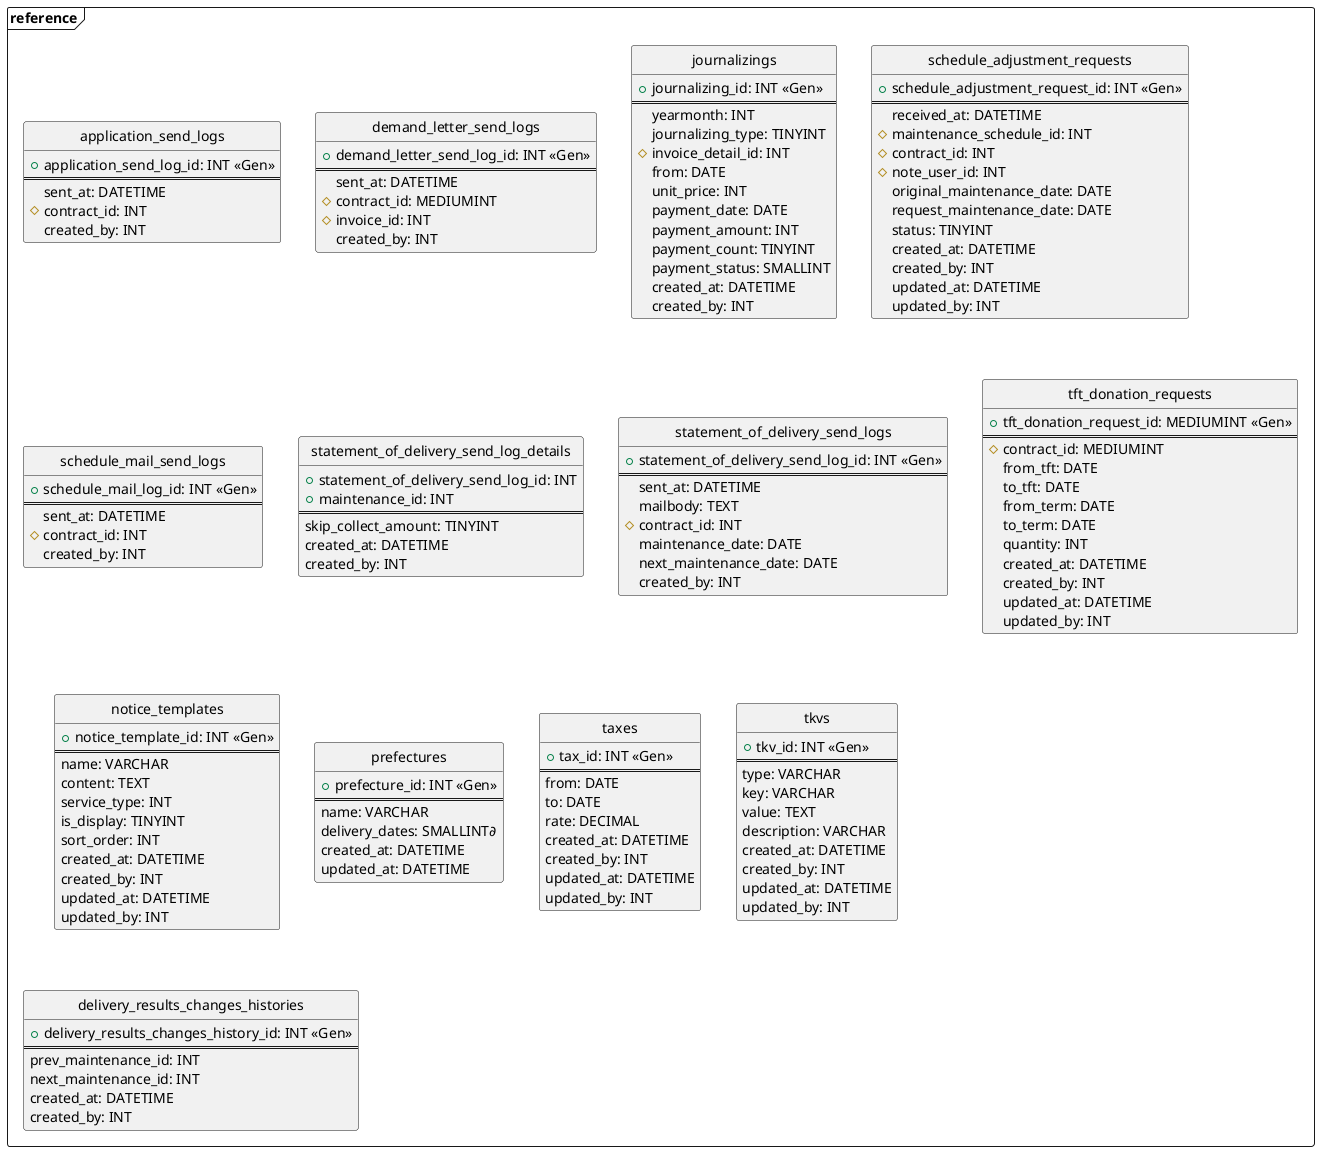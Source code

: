 @startuml

' hide the spot
hide circle

' avoid problems with angled crows feet
skinparam linetype ortho

frame "reference" {
  entity "application_send_logs" {
    + application_send_log_id: INT <<Gen>>
    ==
    sent_at: DATETIME
    # contract_id: INT
    created_by: INT
  }
  entity "demand_letter_send_logs" {
    + demand_letter_send_log_id: INT <<Gen>>
    ==
    sent_at: DATETIME
    # contract_id: MEDIUMINT
    # invoice_id: INT
    created_by: INT
  }
  entity "journalizings" {
    + journalizing_id: INT <<Gen>>
    ==
    yearmonth: INT
    journalizing_type: TINYINT
    # invoice_detail_id: INT
    from: DATE
    unit_price: INT
    payment_date: DATE
    payment_amount: INT
    payment_count: TINYINT
    payment_status: SMALLINT
    created_at: DATETIME
    created_by: INT
  }
  entity "schedule_adjustment_requests" {
    + schedule_adjustment_request_id: INT <<Gen>>
    ==
    received_at: DATETIME
    # maintenance_schedule_id: INT
    # contract_id: INT
    # note_user_id: INT
    original_maintenance_date: DATE
    request_maintenance_date: DATE
    status: TINYINT
    created_at: DATETIME
    created_by: INT
    updated_at: DATETIME
    updated_by: INT
  }
  entity "schedule_mail_send_logs" {
    + schedule_mail_log_id: INT <<Gen>>
    ==
    sent_at: DATETIME
    # contract_id: INT
    created_by: INT
  }
  entity "statement_of_delivery_send_log_details" {
    + statement_of_delivery_send_log_id: INT
    + maintenance_id: INT
    ==
    skip_collect_amount: TINYINT
    created_at: DATETIME
    created_by: INT
  }
  entity "statement_of_delivery_send_logs" {
    + statement_of_delivery_send_log_id: INT <<Gen>>
    ==
    sent_at: DATETIME
    mailbody: TEXT
    # contract_id: INT
    maintenance_date: DATE
    next_maintenance_date: DATE
    created_by: INT
  }
  entity "tft_donation_requests" {
    + tft_donation_request_id: MEDIUMINT <<Gen>>
    ==
    # contract_id: MEDIUMINT
    from_tft: DATE
    to_tft: DATE
    from_term: DATE
    to_term: DATE
    quantity: INT
    created_at: DATETIME
    created_by: INT
    updated_at: DATETIME
    updated_by: INT
  }
  entity "notice_templates" {
    + notice_template_id: INT <<Gen>>
    ==
    name: VARCHAR
    content: TEXT
    service_type: INT
    is_display: TINYINT
    sort_order: INT
    created_at: DATETIME
    created_by: INT
    updated_at: DATETIME
    updated_by: INT
  }
  entity "prefectures" {
    + prefecture_id: INT <<Gen>>
    ==
    name: VARCHAR
    delivery_dates: SMALLINT∂
    created_at: DATETIME
    updated_at: DATETIME
  }
  entity "taxes" {
    + tax_id: INT <<Gen>>
    ==
    from: DATE
    to: DATE
    rate: DECIMAL
    created_at: DATETIME
    created_by: INT
    updated_at: DATETIME
    updated_by: INT
  }
  entity "tkvs" {
    + tkv_id: INT <<Gen>>
    ==
    type: VARCHAR
    key: VARCHAR
    value: TEXT
    description: VARCHAR
    created_at: DATETIME
    created_by: INT
    updated_at: DATETIME
    updated_by: INT
  }
  entity "delivery_results_changes_histories" {
    + delivery_results_changes_history_id: INT <<Gen>>
    ==
    prev_maintenance_id: INT
    next_maintenance_id: INT
    created_at: DATETIME
    created_by: INT
  }
}


@enduml
